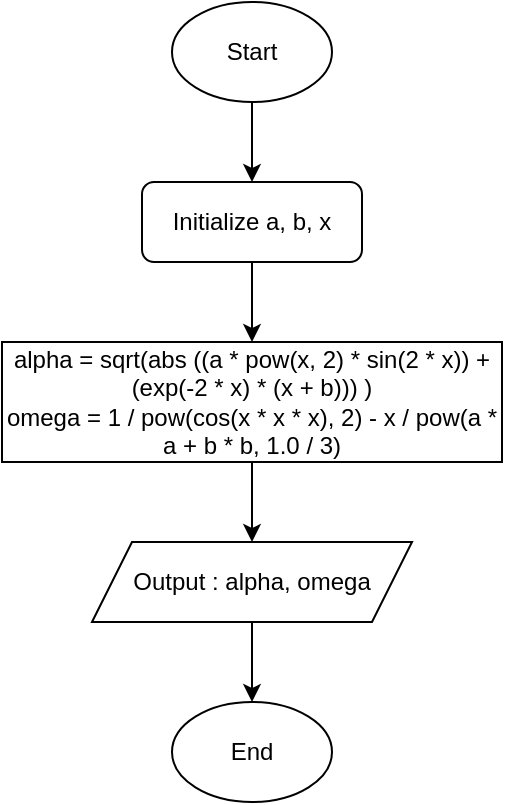 <mxfile version="24.8.8">
  <diagram name="Сторінка-1" id="U0VVFsc21lSevNmIvKL0">
    <mxGraphModel dx="1176" dy="520" grid="1" gridSize="10" guides="1" tooltips="1" connect="1" arrows="1" fold="1" page="1" pageScale="1" pageWidth="827" pageHeight="1169" math="0" shadow="0">
      <root>
        <mxCell id="0" />
        <mxCell id="1" parent="0" />
        <mxCell id="TsDMpINJ4SS-EkFlFmVS-4" value="" style="edgeStyle=orthogonalEdgeStyle;rounded=0;orthogonalLoop=1;jettySize=auto;html=1;" edge="1" parent="1" source="TsDMpINJ4SS-EkFlFmVS-1" target="TsDMpINJ4SS-EkFlFmVS-3">
          <mxGeometry relative="1" as="geometry" />
        </mxCell>
        <mxCell id="TsDMpINJ4SS-EkFlFmVS-1" value="Start" style="ellipse;whiteSpace=wrap;html=1;" vertex="1" parent="1">
          <mxGeometry x="120" y="30" width="80" height="50" as="geometry" />
        </mxCell>
        <mxCell id="TsDMpINJ4SS-EkFlFmVS-2" value="End" style="ellipse;whiteSpace=wrap;html=1;" vertex="1" parent="1">
          <mxGeometry x="120" y="380" width="80" height="50" as="geometry" />
        </mxCell>
        <mxCell id="TsDMpINJ4SS-EkFlFmVS-7" value="" style="edgeStyle=orthogonalEdgeStyle;rounded=0;orthogonalLoop=1;jettySize=auto;html=1;" edge="1" parent="1" source="TsDMpINJ4SS-EkFlFmVS-3" target="TsDMpINJ4SS-EkFlFmVS-5">
          <mxGeometry relative="1" as="geometry" />
        </mxCell>
        <mxCell id="TsDMpINJ4SS-EkFlFmVS-3" value="Initialize a, b, x" style="rounded=1;whiteSpace=wrap;html=1;" vertex="1" parent="1">
          <mxGeometry x="105" y="120" width="110" height="40" as="geometry" />
        </mxCell>
        <mxCell id="TsDMpINJ4SS-EkFlFmVS-8" value="" style="edgeStyle=orthogonalEdgeStyle;rounded=0;orthogonalLoop=1;jettySize=auto;html=1;" edge="1" parent="1" source="TsDMpINJ4SS-EkFlFmVS-5" target="TsDMpINJ4SS-EkFlFmVS-6">
          <mxGeometry relative="1" as="geometry" />
        </mxCell>
        <mxCell id="TsDMpINJ4SS-EkFlFmVS-5" value="alpha = sqrt(abs ((a * pow(x, 2) * sin(2 * x)) + (exp(-2 * x) * (x + b))) )&lt;div&gt;omega = 1 / pow(cos(x * x * x), 2) - x / pow(a * a + b * b, 1.0 / 3)&lt;/div&gt;" style="rounded=0;whiteSpace=wrap;html=1;" vertex="1" parent="1">
          <mxGeometry x="35" y="200" width="250" height="60" as="geometry" />
        </mxCell>
        <mxCell id="TsDMpINJ4SS-EkFlFmVS-9" value="" style="edgeStyle=orthogonalEdgeStyle;rounded=0;orthogonalLoop=1;jettySize=auto;html=1;" edge="1" parent="1" source="TsDMpINJ4SS-EkFlFmVS-6" target="TsDMpINJ4SS-EkFlFmVS-2">
          <mxGeometry relative="1" as="geometry" />
        </mxCell>
        <mxCell id="TsDMpINJ4SS-EkFlFmVS-6" value="Output : alpha, omega" style="shape=parallelogram;perimeter=parallelogramPerimeter;whiteSpace=wrap;html=1;fixedSize=1;" vertex="1" parent="1">
          <mxGeometry x="80" y="300" width="160" height="40" as="geometry" />
        </mxCell>
      </root>
    </mxGraphModel>
  </diagram>
</mxfile>
